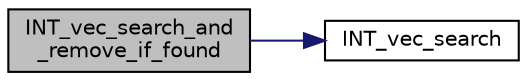 digraph "INT_vec_search_and_remove_if_found"
{
  edge [fontname="Helvetica",fontsize="10",labelfontname="Helvetica",labelfontsize="10"];
  node [fontname="Helvetica",fontsize="10",shape=record];
  rankdir="LR";
  Node6900 [label="INT_vec_search_and\l_remove_if_found",height=0.2,width=0.4,color="black", fillcolor="grey75", style="filled", fontcolor="black"];
  Node6900 -> Node6901 [color="midnightblue",fontsize="10",style="solid",fontname="Helvetica"];
  Node6901 [label="INT_vec_search",height=0.2,width=0.4,color="black", fillcolor="white", style="filled",URL="$d4/dd7/sorting_8_c.html#ad103ef2316a1f671bdb68fd9cd9ba945"];
}
